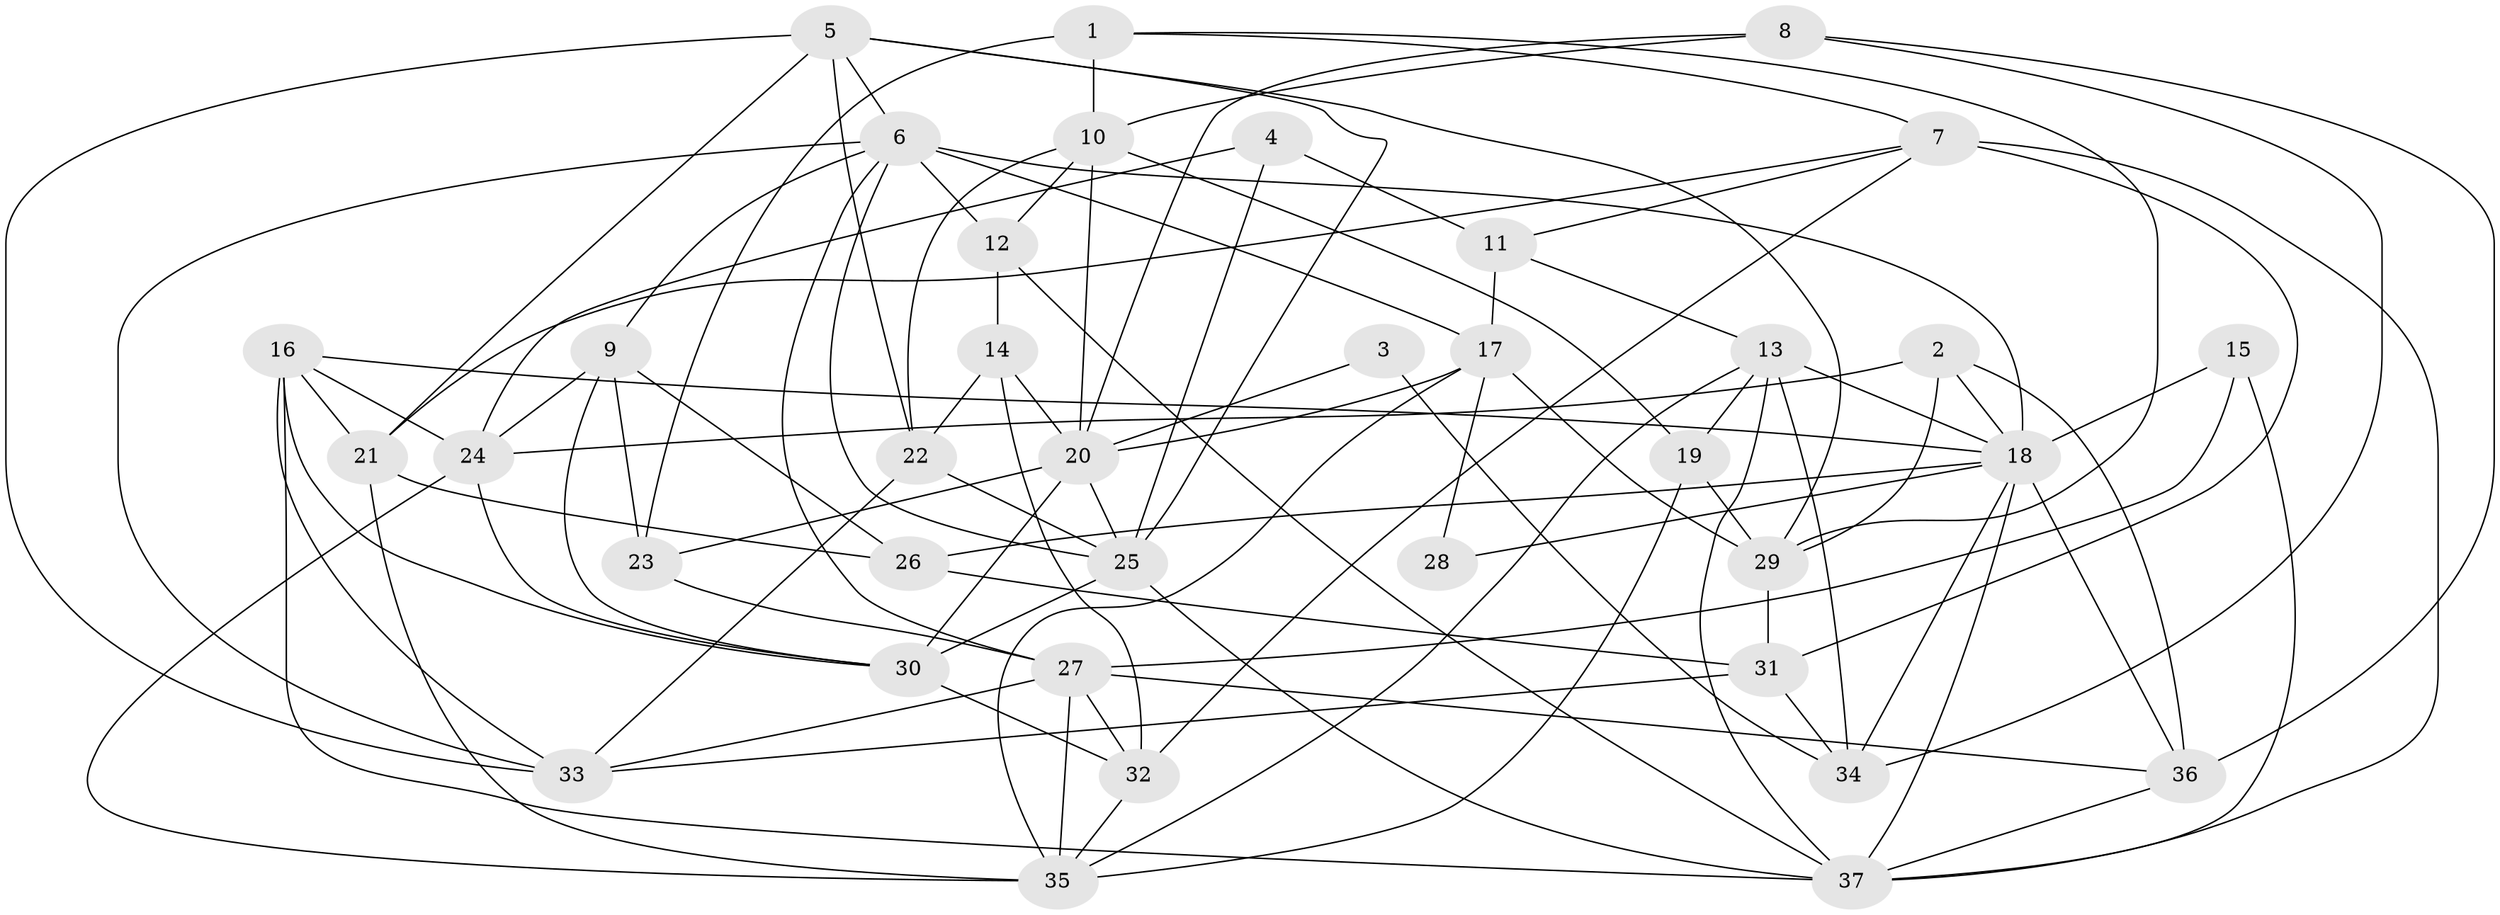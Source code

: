 // original degree distribution, {4: 0.24285714285714285, 3: 0.34285714285714286, 5: 0.21428571428571427, 2: 0.1, 6: 0.05714285714285714, 11: 0.014285714285714285, 7: 0.014285714285714285, 9: 0.014285714285714285}
// Generated by graph-tools (version 1.1) at 2025/50/03/09/25 03:50:10]
// undirected, 37 vertices, 98 edges
graph export_dot {
graph [start="1"]
  node [color=gray90,style=filled];
  1;
  2;
  3;
  4;
  5;
  6;
  7;
  8;
  9;
  10;
  11;
  12;
  13;
  14;
  15;
  16;
  17;
  18;
  19;
  20;
  21;
  22;
  23;
  24;
  25;
  26;
  27;
  28;
  29;
  30;
  31;
  32;
  33;
  34;
  35;
  36;
  37;
  1 -- 7 [weight=1.0];
  1 -- 10 [weight=2.0];
  1 -- 23 [weight=1.0];
  1 -- 29 [weight=1.0];
  2 -- 18 [weight=1.0];
  2 -- 24 [weight=1.0];
  2 -- 29 [weight=1.0];
  2 -- 36 [weight=1.0];
  3 -- 20 [weight=1.0];
  3 -- 34 [weight=1.0];
  4 -- 11 [weight=2.0];
  4 -- 24 [weight=2.0];
  4 -- 25 [weight=1.0];
  5 -- 6 [weight=1.0];
  5 -- 21 [weight=1.0];
  5 -- 22 [weight=1.0];
  5 -- 25 [weight=1.0];
  5 -- 29 [weight=1.0];
  5 -- 33 [weight=1.0];
  6 -- 9 [weight=1.0];
  6 -- 12 [weight=1.0];
  6 -- 17 [weight=1.0];
  6 -- 18 [weight=1.0];
  6 -- 25 [weight=1.0];
  6 -- 27 [weight=1.0];
  6 -- 33 [weight=1.0];
  7 -- 11 [weight=1.0];
  7 -- 21 [weight=1.0];
  7 -- 31 [weight=1.0];
  7 -- 32 [weight=1.0];
  7 -- 37 [weight=1.0];
  8 -- 10 [weight=1.0];
  8 -- 20 [weight=1.0];
  8 -- 34 [weight=1.0];
  8 -- 36 [weight=1.0];
  9 -- 23 [weight=1.0];
  9 -- 24 [weight=1.0];
  9 -- 26 [weight=1.0];
  9 -- 30 [weight=1.0];
  10 -- 12 [weight=1.0];
  10 -- 19 [weight=1.0];
  10 -- 20 [weight=1.0];
  10 -- 22 [weight=1.0];
  11 -- 13 [weight=1.0];
  11 -- 17 [weight=1.0];
  12 -- 14 [weight=1.0];
  12 -- 37 [weight=1.0];
  13 -- 18 [weight=2.0];
  13 -- 19 [weight=1.0];
  13 -- 34 [weight=1.0];
  13 -- 35 [weight=1.0];
  13 -- 37 [weight=1.0];
  14 -- 20 [weight=1.0];
  14 -- 22 [weight=1.0];
  14 -- 32 [weight=1.0];
  15 -- 18 [weight=1.0];
  15 -- 27 [weight=1.0];
  15 -- 37 [weight=1.0];
  16 -- 18 [weight=1.0];
  16 -- 21 [weight=1.0];
  16 -- 24 [weight=1.0];
  16 -- 30 [weight=1.0];
  16 -- 33 [weight=1.0];
  16 -- 37 [weight=1.0];
  17 -- 20 [weight=1.0];
  17 -- 28 [weight=1.0];
  17 -- 29 [weight=1.0];
  17 -- 35 [weight=1.0];
  18 -- 26 [weight=2.0];
  18 -- 28 [weight=1.0];
  18 -- 34 [weight=1.0];
  18 -- 36 [weight=1.0];
  18 -- 37 [weight=1.0];
  19 -- 29 [weight=2.0];
  19 -- 35 [weight=1.0];
  20 -- 23 [weight=1.0];
  20 -- 25 [weight=1.0];
  20 -- 30 [weight=1.0];
  21 -- 26 [weight=1.0];
  21 -- 35 [weight=1.0];
  22 -- 25 [weight=1.0];
  22 -- 33 [weight=1.0];
  23 -- 27 [weight=1.0];
  24 -- 30 [weight=1.0];
  24 -- 35 [weight=1.0];
  25 -- 30 [weight=2.0];
  25 -- 37 [weight=1.0];
  26 -- 31 [weight=2.0];
  27 -- 32 [weight=1.0];
  27 -- 33 [weight=1.0];
  27 -- 35 [weight=1.0];
  27 -- 36 [weight=1.0];
  29 -- 31 [weight=1.0];
  30 -- 32 [weight=1.0];
  31 -- 33 [weight=1.0];
  31 -- 34 [weight=1.0];
  32 -- 35 [weight=1.0];
  36 -- 37 [weight=1.0];
}
